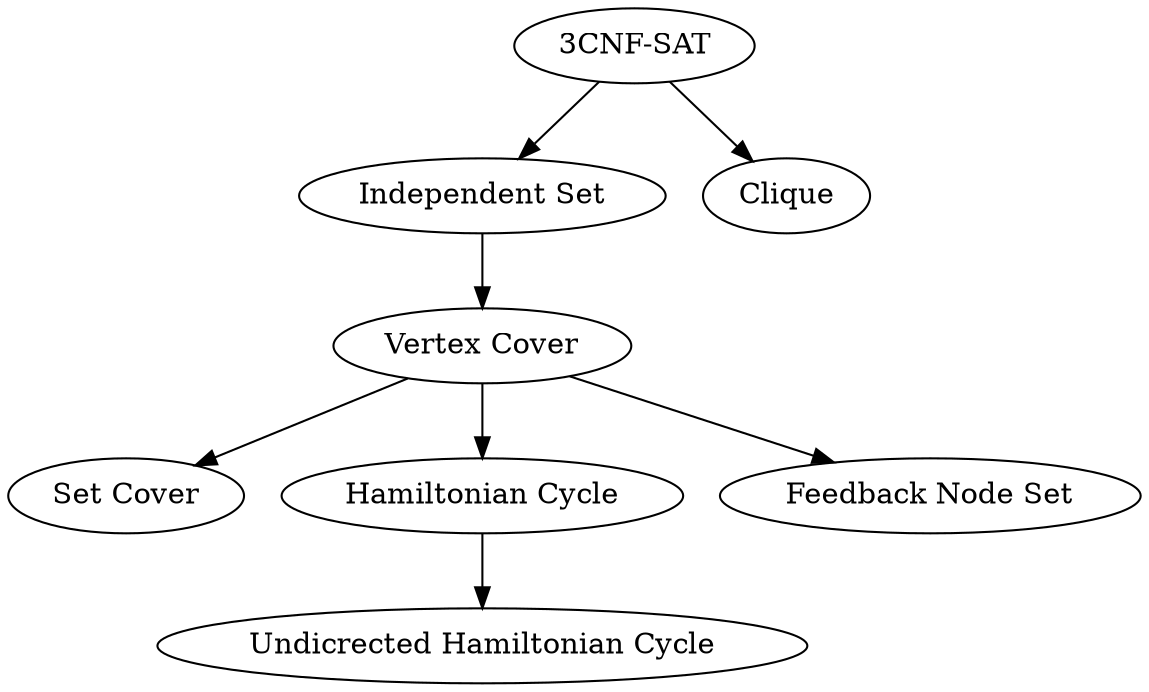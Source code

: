 digraph reductions {
cnf_sat [label="3CNF-SAT"];
is [label="Independent Set"];
vc [label="Vertex Cover"];
sc [label="Set Cover"];
clique [label="Clique"];
hc [label="Hamiltonian Cycle"];
uhc [label="Undicrected Hamiltonian Cycle"];
fns [label="Feedback Node Set"];
cnf_sat -> is -> vc -> sc;
cnf_sat -> clique;
hc -> uhc;
vc -> fns;
vc -> hc;
}